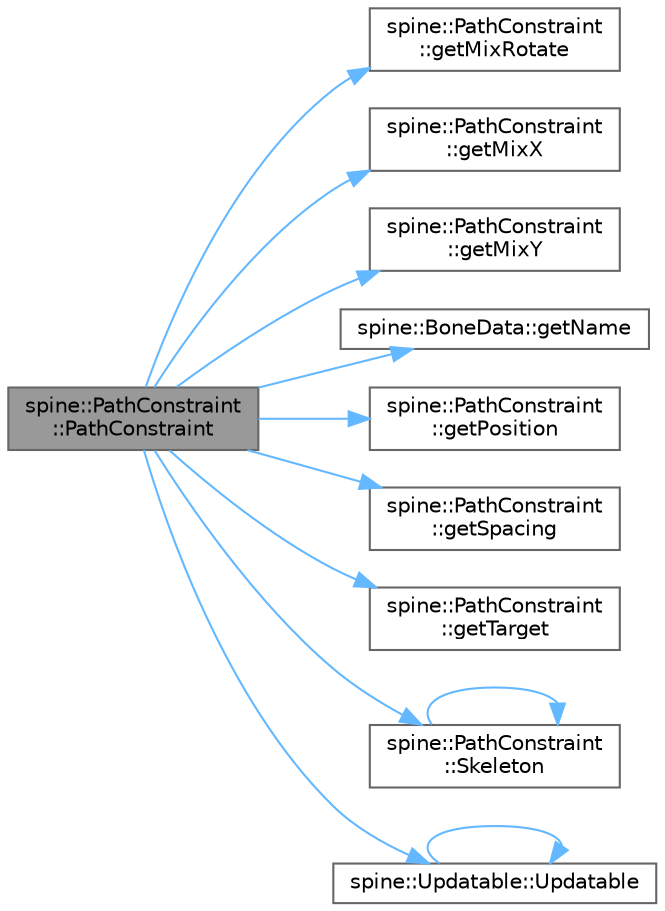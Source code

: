 digraph "spine::PathConstraint::PathConstraint"
{
 // LATEX_PDF_SIZE
  bgcolor="transparent";
  edge [fontname=Helvetica,fontsize=10,labelfontname=Helvetica,labelfontsize=10];
  node [fontname=Helvetica,fontsize=10,shape=box,height=0.2,width=0.4];
  rankdir="LR";
  Node1 [id="Node000001",label="spine::PathConstraint\l::PathConstraint",height=0.2,width=0.4,color="gray40", fillcolor="grey60", style="filled", fontcolor="black",tooltip=" "];
  Node1 -> Node2 [id="edge1_Node000001_Node000002",color="steelblue1",style="solid",tooltip=" "];
  Node2 [id="Node000002",label="spine::PathConstraint\l::getMixRotate",height=0.2,width=0.4,color="grey40", fillcolor="white", style="filled",URL="$classspine_1_1_path_constraint.html#a9d478725688d6bd1e1765df2bd460e4b",tooltip=" "];
  Node1 -> Node3 [id="edge2_Node000001_Node000003",color="steelblue1",style="solid",tooltip=" "];
  Node3 [id="Node000003",label="spine::PathConstraint\l::getMixX",height=0.2,width=0.4,color="grey40", fillcolor="white", style="filled",URL="$classspine_1_1_path_constraint.html#ad43e1d77423d77311d2ad1a034f0fad1",tooltip=" "];
  Node1 -> Node4 [id="edge3_Node000001_Node000004",color="steelblue1",style="solid",tooltip=" "];
  Node4 [id="Node000004",label="spine::PathConstraint\l::getMixY",height=0.2,width=0.4,color="grey40", fillcolor="white", style="filled",URL="$classspine_1_1_path_constraint.html#ad938050062f36a686cdccd20da6c1210",tooltip=" "];
  Node1 -> Node5 [id="edge4_Node000001_Node000005",color="steelblue1",style="solid",tooltip=" "];
  Node5 [id="Node000005",label="spine::BoneData::getName",height=0.2,width=0.4,color="grey40", fillcolor="white", style="filled",URL="$classspine_1_1_bone_data.html#a176ad37465f86a79d6baecd21b9468b2",tooltip="The name of the bone, which is unique within the skeleton."];
  Node1 -> Node6 [id="edge5_Node000001_Node000006",color="steelblue1",style="solid",tooltip=" "];
  Node6 [id="Node000006",label="spine::PathConstraint\l::getPosition",height=0.2,width=0.4,color="grey40", fillcolor="white", style="filled",URL="$classspine_1_1_path_constraint.html#a366232178830a7f2cb617e642208a441",tooltip=" "];
  Node1 -> Node7 [id="edge6_Node000001_Node000007",color="steelblue1",style="solid",tooltip=" "];
  Node7 [id="Node000007",label="spine::PathConstraint\l::getSpacing",height=0.2,width=0.4,color="grey40", fillcolor="white", style="filled",URL="$classspine_1_1_path_constraint.html#aa3b49ebaa4d8153fda66e80e7a1982b2",tooltip=" "];
  Node1 -> Node8 [id="edge7_Node000001_Node000008",color="steelblue1",style="solid",tooltip=" "];
  Node8 [id="Node000008",label="spine::PathConstraint\l::getTarget",height=0.2,width=0.4,color="grey40", fillcolor="white", style="filled",URL="$classspine_1_1_path_constraint.html#a864002e743603286287da706b2cb8766",tooltip=" "];
  Node1 -> Node9 [id="edge8_Node000001_Node000009",color="steelblue1",style="solid",tooltip=" "];
  Node9 [id="Node000009",label="spine::PathConstraint\l::Skeleton",height=0.2,width=0.4,color="grey40", fillcolor="white", style="filled",URL="$classspine_1_1_path_constraint.html#a6a11291b70c2cbded85d321ce539c62f",tooltip=" "];
  Node9 -> Node9 [id="edge9_Node000009_Node000009",color="steelblue1",style="solid",tooltip=" "];
  Node1 -> Node10 [id="edge10_Node000001_Node000010",color="steelblue1",style="solid",tooltip=" "];
  Node10 [id="Node000010",label="spine::Updatable::Updatable",height=0.2,width=0.4,color="grey40", fillcolor="white", style="filled",URL="$classspine_1_1_updatable.html#a9a8b6c0e34f2958db872b6090455f90d",tooltip=" "];
  Node10 -> Node10 [id="edge11_Node000010_Node000010",color="steelblue1",style="solid",tooltip=" "];
}
